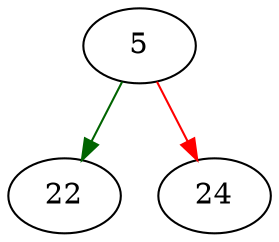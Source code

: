 strict digraph "_obstack_begin" {
	// Node definitions.
	5 [entry=true];
	22;
	24;

	// Edge definitions.
	5 -> 22 [
		color=darkgreen
		cond=true
	];
	5 -> 24 [
		color=red
		cond=false
	];
}